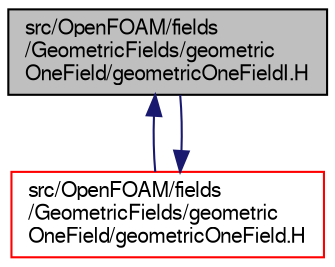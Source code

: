 digraph "src/OpenFOAM/fields/GeometricFields/geometricOneField/geometricOneFieldI.H"
{
  bgcolor="transparent";
  edge [fontname="FreeSans",fontsize="10",labelfontname="FreeSans",labelfontsize="10"];
  node [fontname="FreeSans",fontsize="10",shape=record];
  Node1 [label="src/OpenFOAM/fields\l/GeometricFields/geometric\lOneField/geometricOneFieldI.H",height=0.2,width=0.4,color="black", fillcolor="grey75", style="filled" fontcolor="black"];
  Node1 -> Node2 [dir="back",color="midnightblue",fontsize="10",style="solid",fontname="FreeSans"];
  Node2 [label="src/OpenFOAM/fields\l/GeometricFields/geometric\lOneField/geometricOneField.H",height=0.2,width=0.4,color="red",URL="$a07570.html"];
  Node2 -> Node1 [dir="back",color="midnightblue",fontsize="10",style="solid",fontname="FreeSans"];
}
